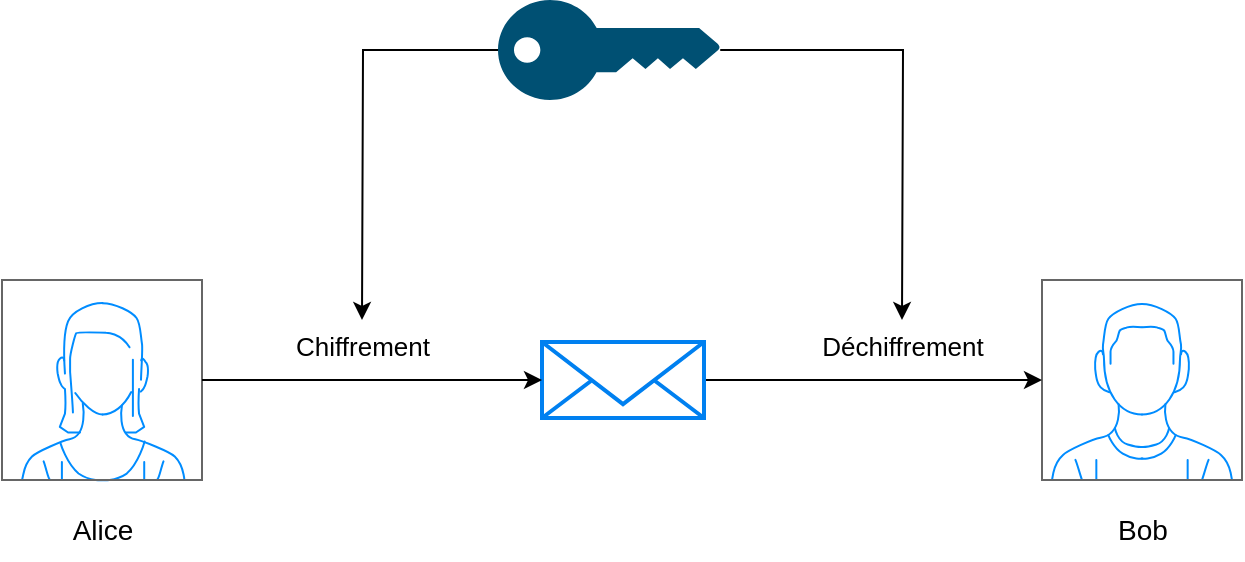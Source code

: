 <mxfile version="24.8.3">
  <diagram name="Page-1" id="4VszbNxZhJBaDLGHRhFc">
    <mxGraphModel dx="1050" dy="626" grid="1" gridSize="10" guides="1" tooltips="1" connect="1" arrows="1" fold="1" page="1" pageScale="1" pageWidth="827" pageHeight="1169" math="0" shadow="0">
      <root>
        <mxCell id="0" />
        <mxCell id="1" parent="0" />
        <mxCell id="tORgC9GXJxYb30P5ho2B-1" value="" style="verticalLabelPosition=bottom;shadow=0;dashed=0;align=center;html=1;verticalAlign=top;strokeWidth=1;shape=mxgraph.mockup.containers.userFemale;strokeColor=#666666;strokeColor2=#008cff;" vertex="1" parent="1">
          <mxGeometry x="110" y="230" width="100" height="100" as="geometry" />
        </mxCell>
        <mxCell id="tORgC9GXJxYb30P5ho2B-2" value="" style="verticalLabelPosition=bottom;shadow=0;dashed=0;align=center;html=1;verticalAlign=top;strokeWidth=1;shape=mxgraph.mockup.containers.userMale;strokeColor=#666666;strokeColor2=#008cff;" vertex="1" parent="1">
          <mxGeometry x="630" y="230" width="100" height="100" as="geometry" />
        </mxCell>
        <mxCell id="tORgC9GXJxYb30P5ho2B-7" style="edgeStyle=orthogonalEdgeStyle;rounded=0;orthogonalLoop=1;jettySize=auto;html=1;" edge="1" parent="1" source="tORgC9GXJxYb30P5ho2B-3" target="tORgC9GXJxYb30P5ho2B-2">
          <mxGeometry relative="1" as="geometry" />
        </mxCell>
        <mxCell id="tORgC9GXJxYb30P5ho2B-3" value="" style="html=1;verticalLabelPosition=bottom;align=center;labelBackgroundColor=#ffffff;verticalAlign=top;strokeWidth=2;strokeColor=#0080F0;shadow=0;dashed=0;shape=mxgraph.ios7.icons.mail;" vertex="1" parent="1">
          <mxGeometry x="380" y="261" width="81" height="38" as="geometry" />
        </mxCell>
        <mxCell id="tORgC9GXJxYb30P5ho2B-6" style="edgeStyle=orthogonalEdgeStyle;rounded=0;orthogonalLoop=1;jettySize=auto;html=1;entryX=0;entryY=0.5;entryDx=0;entryDy=0;entryPerimeter=0;" edge="1" parent="1" source="tORgC9GXJxYb30P5ho2B-1" target="tORgC9GXJxYb30P5ho2B-3">
          <mxGeometry relative="1" as="geometry" />
        </mxCell>
        <mxCell id="tORgC9GXJxYb30P5ho2B-12" style="edgeStyle=orthogonalEdgeStyle;rounded=0;orthogonalLoop=1;jettySize=auto;html=1;" edge="1" parent="1" source="tORgC9GXJxYb30P5ho2B-9">
          <mxGeometry relative="1" as="geometry">
            <mxPoint x="290" y="250" as="targetPoint" />
          </mxGeometry>
        </mxCell>
        <mxCell id="tORgC9GXJxYb30P5ho2B-13" style="edgeStyle=orthogonalEdgeStyle;rounded=0;orthogonalLoop=1;jettySize=auto;html=1;" edge="1" parent="1" source="tORgC9GXJxYb30P5ho2B-9">
          <mxGeometry relative="1" as="geometry">
            <mxPoint x="560" y="250" as="targetPoint" />
          </mxGeometry>
        </mxCell>
        <mxCell id="tORgC9GXJxYb30P5ho2B-9" value="" style="points=[[0,0.5,0],[0.24,0,0],[0.5,0.28,0],[0.995,0.475,0],[0.5,0.72,0],[0.24,1,0]];verticalLabelPosition=bottom;sketch=0;html=1;verticalAlign=top;aspect=fixed;align=center;pointerEvents=1;shape=mxgraph.cisco19.key;fillColor=#005073;strokeColor=none;" vertex="1" parent="1">
          <mxGeometry x="358" y="90" width="111.11" height="50" as="geometry" />
        </mxCell>
        <mxCell id="tORgC9GXJxYb30P5ho2B-10" value="&lt;font style=&quot;font-size: 14px;&quot;&gt;Alice&lt;/font&gt;" style="text;html=1;align=center;verticalAlign=middle;resizable=0;points=[];autosize=1;strokeColor=none;fillColor=none;" vertex="1" parent="1">
          <mxGeometry x="135" y="340" width="50" height="30" as="geometry" />
        </mxCell>
        <mxCell id="tORgC9GXJxYb30P5ho2B-11" value="&lt;font style=&quot;font-size: 14px;&quot;&gt;Bob&lt;/font&gt;" style="text;html=1;align=center;verticalAlign=middle;resizable=0;points=[];autosize=1;strokeColor=none;fillColor=none;" vertex="1" parent="1">
          <mxGeometry x="655" y="340" width="50" height="30" as="geometry" />
        </mxCell>
        <mxCell id="tORgC9GXJxYb30P5ho2B-14" value="&lt;font style=&quot;font-size: 13px;&quot;&gt;Chiffrement&lt;/font&gt;" style="text;html=1;align=center;verticalAlign=middle;resizable=0;points=[];autosize=1;strokeColor=none;fillColor=none;" vertex="1" parent="1">
          <mxGeometry x="245" y="248" width="90" height="30" as="geometry" />
        </mxCell>
        <mxCell id="tORgC9GXJxYb30P5ho2B-15" value="&lt;font style=&quot;font-size: 13px;&quot;&gt;Déchiffrement&lt;/font&gt;" style="text;html=1;align=center;verticalAlign=middle;resizable=0;points=[];autosize=1;strokeColor=none;fillColor=none;" vertex="1" parent="1">
          <mxGeometry x="510" y="248" width="100" height="30" as="geometry" />
        </mxCell>
      </root>
    </mxGraphModel>
  </diagram>
</mxfile>
